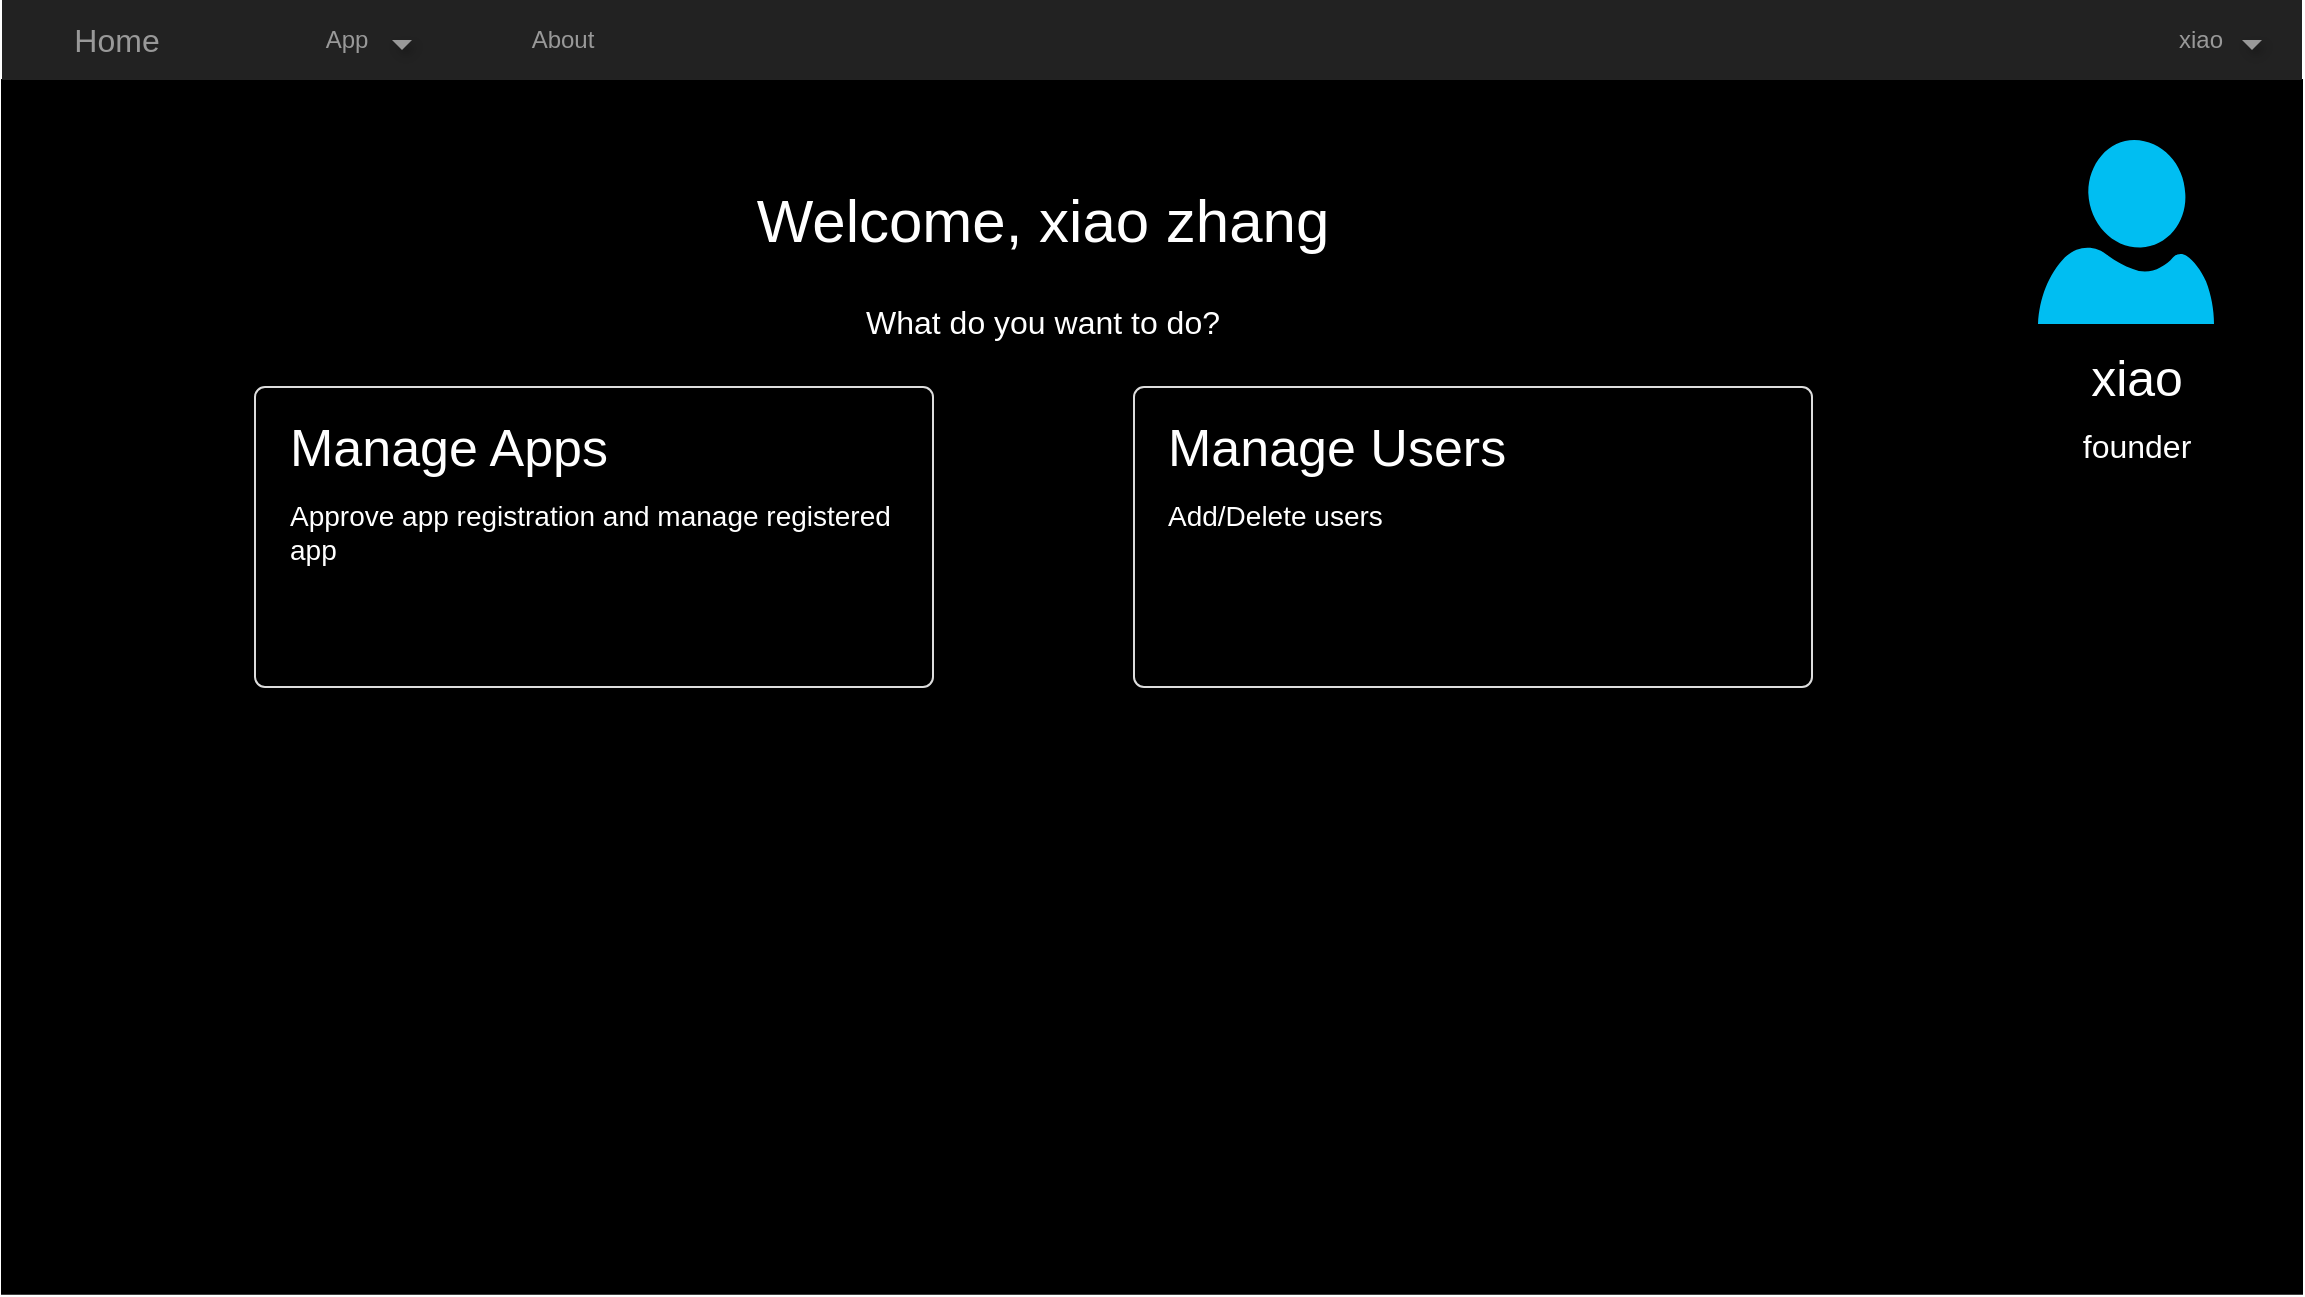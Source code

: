 <mxfile pages="1" version="11.2.4" type="device"><diagram name="Page-1" id="c9db0220-8083-56f3-ca83-edcdcd058819"><mxGraphModel dx="1038" dy="552" grid="1" gridSize="10" guides="1" tooltips="1" connect="1" arrows="1" fold="1" page="1" pageScale="1.5" pageWidth="826" pageHeight="1169" background="#ffffff" math="0" shadow="0"><root><mxCell id="0" style=";html=1;"/><mxCell id="1" style=";html=1;" parent="0"/><mxCell id="wnzABlHWpBjRqbGVxJQV-11" value="" style="rounded=0;whiteSpace=wrap;html=1;fillColor=#000000;" parent="1" vertex="1"><mxGeometry x="40" y="110" width="1150" height="606.875" as="geometry"/></mxCell><mxCell id="3d76a8aef4d5c911-1" value="" style="html=1;shadow=0;dashed=0;shape=mxgraph.bootstrap.rect;fillColor=#222222;strokeColor=none;whiteSpace=wrap;rounded=0;fontSize=12;fontColor=#000000;align=center;" parent="1" vertex="1"><mxGeometry x="40" y="70" width="1150" height="40" as="geometry"/></mxCell><mxCell id="3d76a8aef4d5c911-2" value="&lt;font style=&quot;font-size: 16px&quot;&gt;Home&lt;/font&gt;" style="html=1;shadow=0;dashed=0;fillColor=none;strokeColor=none;shape=mxgraph.bootstrap.rect;fontColor=#999999;fontSize=14;whiteSpace=wrap;" parent="3d76a8aef4d5c911-1" vertex="1"><mxGeometry width="115" height="40" as="geometry"/></mxCell><mxCell id="3d76a8aef4d5c911-7" value="App" style="html=1;shadow=0;dashed=0;fillColor=none;strokeColor=none;shape=mxgraph.bootstrap.rect;fontColor=#999999;whiteSpace=wrap;" parent="3d76a8aef4d5c911-1" vertex="1"><mxGeometry x="115" width="115" height="40" as="geometry"/></mxCell><mxCell id="3d76a8aef4d5c911-10" value="xiao" style="html=1;shadow=0;dashed=0;fillColor=none;strokeColor=none;shape=mxgraph.bootstrap.rect;fontColor=#999999;whiteSpace=wrap;" parent="3d76a8aef4d5c911-1" vertex="1"><mxGeometry x="1049.375" width="100.625" height="40" as="geometry"/></mxCell><mxCell id="wnzABlHWpBjRqbGVxJQV-8" value="About" style="html=1;shadow=0;dashed=0;fillColor=none;strokeColor=none;shape=mxgraph.bootstrap.rect;fontColor=#999999;whiteSpace=wrap;" parent="3d76a8aef4d5c911-1" vertex="1"><mxGeometry x="230" width="100.625" height="40" as="geometry"/></mxCell><mxCell id="wnzABlHWpBjRqbGVxJQV-9" value="" style="shape=triangle;strokeColor=none;fillColor=#999999;direction=south;rounded=0;shadow=1;fontSize=12;fontColor=#000000;align=center;html=1;" parent="3d76a8aef4d5c911-1" vertex="1"><mxGeometry x="195" y="20" width="10" height="5" as="geometry"/></mxCell><mxCell id="wnzABlHWpBjRqbGVxJQV-10" value="" style="shape=triangle;strokeColor=none;fillColor=#999999;direction=south;rounded=0;shadow=1;fontSize=12;fontColor=#000000;align=center;html=1;" parent="3d76a8aef4d5c911-1" vertex="1"><mxGeometry x="1120" y="20" width="10" height="5" as="geometry"/></mxCell><mxCell id="HgKeWhAOvGDtszrQV6TW-64" value="" style="verticalLabelPosition=bottom;html=1;verticalAlign=top;align=center;strokeColor=none;fillColor=#00BEF2;shape=mxgraph.azure.user;fontColor=#FFFFFF;" parent="1" vertex="1"><mxGeometry x="1058" y="140" width="88" height="92" as="geometry"/></mxCell><mxCell id="HgKeWhAOvGDtszrQV6TW-65" value="xiao" style="html=1;shadow=0;dashed=0;shape=mxgraph.bootstrap.rect;strokeColor=none;fillColor=none;fontSize=25;align=center;spacingLeft=10;fontColor=#FFFFFF;" parent="1" vertex="1"><mxGeometry x="1072" y="240" width="60" height="35" as="geometry"/></mxCell><mxCell id="HgKeWhAOvGDtszrQV6TW-66" value="founder" style="html=1;shadow=0;dashed=0;shape=mxgraph.bootstrap.rect;strokeColor=none;fillColor=none;fontSize=16;align=center;spacingLeft=10;fontColor=#FFFFFF;" parent="1" vertex="1"><mxGeometry x="1061" y="275" width="82" height="35" as="geometry"/></mxCell><mxCell id="HgKeWhAOvGDtszrQV6TW-67" value="Welcome, xiao zhang" style="html=1;shadow=0;dashed=0;shape=mxgraph.bootstrap.rect;strokeColor=none;fillColor=none;fontSize=30;align=center;spacingLeft=10;fontColor=#FFFFFF;" parent="1" vertex="1"><mxGeometry x="525" y="162.5" width="60" height="35" as="geometry"/></mxCell><mxCell id="HgKeWhAOvGDtszrQV6TW-68" value="What do you want to do?" style="html=1;shadow=0;dashed=0;shape=mxgraph.bootstrap.rect;strokeColor=none;fillColor=none;fontSize=16;align=center;spacingLeft=10;fontColor=#FFFFFF;" parent="1" vertex="1"><mxGeometry x="514" y="213" width="82" height="35" as="geometry"/></mxCell><mxCell id="HgKeWhAOvGDtszrQV6TW-69" value="" style="html=1;shadow=0;dashed=0;shape=mxgraph.bootstrap.rrect;fillColor=#000000;rSize=5;strokeColor=#dddddd;fontSize=30;fontColor=#FFFFFF;align=center;" parent="1" vertex="1"><mxGeometry x="166.5" y="263.5" width="339" height="150" as="geometry"/></mxCell><mxCell id="HgKeWhAOvGDtszrQV6TW-71" value="Manage Apps" style="html=1;shadow=0;dashed=0;shape=mxgraph.bootstrap.anchor;fontSize=26;align=left;whiteSpace=wrap;labelBackgroundColor=none;fontColor=#FFFFFF;" parent="HgKeWhAOvGDtszrQV6TW-69" vertex="1"><mxGeometry x="15" y="19" width="308" height="22" as="geometry"/></mxCell><mxCell id="HgKeWhAOvGDtszrQV6TW-72" value="Approve app registration and manage registered app" style="html=1;shadow=0;dashed=0;shape=mxgraph.bootstrap.anchor;strokeColor=#dddddd;whiteSpace=wrap;align=left;verticalAlign=top;fontSize=14;whiteSpace=wrap;fontColor=#FFFFFF;" parent="HgKeWhAOvGDtszrQV6TW-69" vertex="1"><mxGeometry x="15" y="49.6" width="308" height="51" as="geometry"/></mxCell><mxCell id="HgKeWhAOvGDtszrQV6TW-75" value="" style="html=1;shadow=0;dashed=0;shape=mxgraph.bootstrap.rrect;fillColor=#000000;rSize=5;strokeColor=#dddddd;fontSize=30;fontColor=#FFFFFF;align=center;" parent="1" vertex="1"><mxGeometry x="606" y="263.5" width="339" height="150" as="geometry"/></mxCell><mxCell id="HgKeWhAOvGDtszrQV6TW-76" value="Manage Users" style="html=1;shadow=0;dashed=0;shape=mxgraph.bootstrap.anchor;fontSize=26;align=left;whiteSpace=wrap;labelBackgroundColor=none;fontColor=#FFFFFF;" parent="HgKeWhAOvGDtszrQV6TW-75" vertex="1"><mxGeometry x="15" y="19" width="308" height="22" as="geometry"/></mxCell><mxCell id="HgKeWhAOvGDtszrQV6TW-77" value="Add/Delete users" style="html=1;shadow=0;dashed=0;shape=mxgraph.bootstrap.anchor;strokeColor=#dddddd;whiteSpace=wrap;align=left;verticalAlign=top;fontSize=14;whiteSpace=wrap;fontColor=#FFFFFF;" parent="HgKeWhAOvGDtszrQV6TW-75" vertex="1"><mxGeometry x="15" y="49.6" width="308" height="51" as="geometry"/></mxCell></root></mxGraphModel></diagram></mxfile>